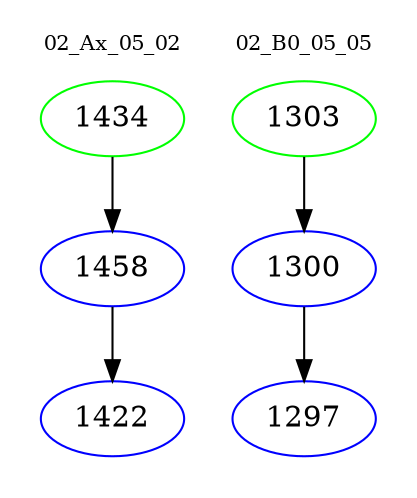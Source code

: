 digraph{
subgraph cluster_0 {
color = white
label = "02_Ax_05_02";
fontsize=10;
T0_1434 [label="1434", color="green"]
T0_1434 -> T0_1458 [color="black"]
T0_1458 [label="1458", color="blue"]
T0_1458 -> T0_1422 [color="black"]
T0_1422 [label="1422", color="blue"]
}
subgraph cluster_1 {
color = white
label = "02_B0_05_05";
fontsize=10;
T1_1303 [label="1303", color="green"]
T1_1303 -> T1_1300 [color="black"]
T1_1300 [label="1300", color="blue"]
T1_1300 -> T1_1297 [color="black"]
T1_1297 [label="1297", color="blue"]
}
}

